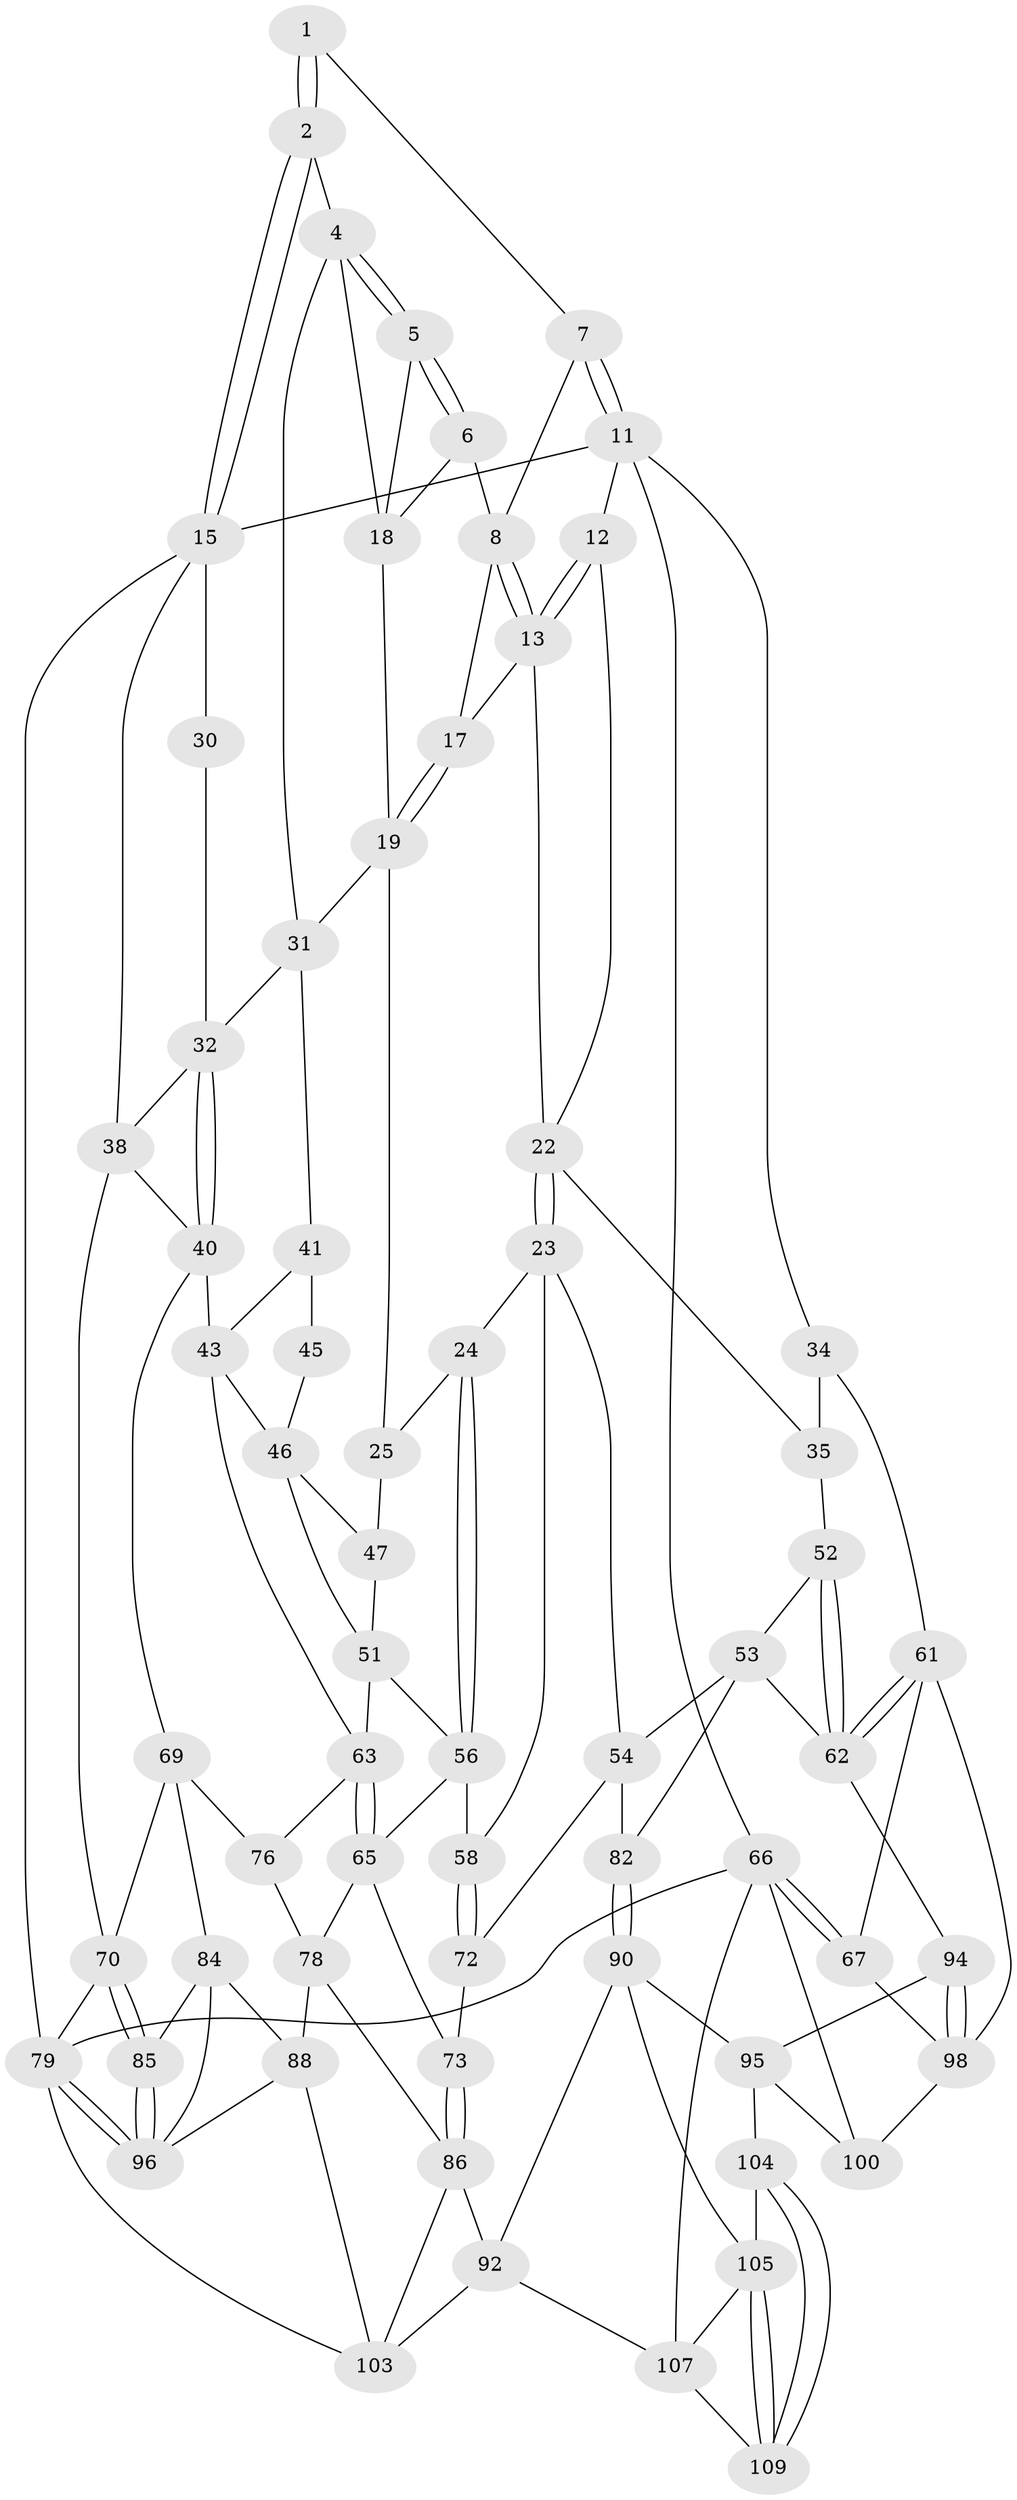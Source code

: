 // original degree distribution, {3: 0.026785714285714284, 6: 0.24107142857142858, 4: 0.24107142857142858, 5: 0.49107142857142855}
// Generated by graph-tools (version 1.1) at 2025/11/02/27/25 16:11:58]
// undirected, 66 vertices, 143 edges
graph export_dot {
graph [start="1"]
  node [color=gray90,style=filled];
  1 [pos="+0.38564289548517505+0"];
  2 [pos="+0+0",super="+3"];
  4 [pos="+0.26590360451107325+0.13272310684998878",super="+21"];
  5 [pos="+0.31998384335638996+0.05201872757096282"];
  6 [pos="+0.3504516918930339+0",super="+10"];
  7 [pos="+0.6807526415717733+0"];
  8 [pos="+0.612174371532466+0",super="+9"];
  11 [pos="+0.977636824802258+0",super="+14"];
  12 [pos="+0.8957548052251465+0"];
  13 [pos="+0.61225691745487+0.15635828613007569",super="+16"];
  15 [pos="+0+0",super="+29"];
  17 [pos="+0.564849772740221+0.16025618059461166"];
  18 [pos="+0.4638737648746687+0.12370623398413953",super="+20"];
  19 [pos="+0.4824873804921471+0.2323785739959495",super="+27"];
  22 [pos="+0.6860417668473913+0.277405177307864",super="+28"];
  23 [pos="+0.6196533613995655+0.32836079003114643",super="+55"];
  24 [pos="+0.5579566674891693+0.32039459030647127"];
  25 [pos="+0.485892375174741+0.2778830365076517",super="+26"];
  30 [pos="+0.05917793171439903+0.14613647439210845"];
  31 [pos="+0.2716454018016362+0.1756810310513168",super="+37"];
  32 [pos="+0.19040337984921313+0.2460390502224129",super="+33"];
  34 [pos="+1+0.16984141266673655",super="+60"];
  35 [pos="+0.9140488127982094+0.30961752204976645",super="+36"];
  38 [pos="+0+0.30687962484934433",super="+39"];
  40 [pos="+0.15949532311897832+0.41611148934459613",super="+44"];
  41 [pos="+0.30347139395770295+0.2729513080930253",super="+42"];
  43 [pos="+0.1795950587654865+0.4354392528261667",super="+50"];
  45 [pos="+0.342746960503902+0.3344590778005706"];
  46 [pos="+0.34985990805323197+0.34127767503766876",super="+49"];
  47 [pos="+0.3968428424991597+0.32691290585641836",super="+48"];
  51 [pos="+0.4170519761080818+0.42987734290877866",super="+57"];
  52 [pos="+0.8609848636313879+0.4441909999540214"];
  53 [pos="+0.7713166528014308+0.5024025774497559",super="+81"];
  54 [pos="+0.7462676878717783+0.5046700776414264",super="+75"];
  56 [pos="+0.4898033014213484+0.43474905093495947",super="+59"];
  58 [pos="+0.588432373800161+0.48636546867345654"];
  61 [pos="+1+0.5934637476101173",super="+68"];
  62 [pos="+1+0.5912609130775994",super="+83"];
  63 [pos="+0.42246878984242675+0.48749583822403786",super="+64"];
  65 [pos="+0.45765525011100766+0.5589976777177862",super="+74"];
  66 [pos="+1+1",super="+111"];
  67 [pos="+1+0.9479733165676278"];
  69 [pos="+0.1730534796230014+0.45216773332602417",super="+77"];
  70 [pos="+0.08338631373627509+0.5448380720684016",super="+71"];
  72 [pos="+0.6023066079346128+0.6493720174795936"];
  73 [pos="+0.5510753375694333+0.6421025559249947"];
  76 [pos="+0.3119692625334278+0.6399139017463944"];
  78 [pos="+0.3751297442104409+0.6549597428560786",super="+87"];
  79 [pos="+0+0.9634236897023057",super="+80"];
  82 [pos="+0.6202473522255882+0.6652219635081266"];
  84 [pos="+0.19020787691505905+0.7215784395694795",super="+89"];
  85 [pos="+0.14612583039022387+0.727155532994318"];
  86 [pos="+0.42546307507615877+0.8052008232604779",super="+93"];
  88 [pos="+0.2893734400585195+0.8164516322109513",super="+102"];
  90 [pos="+0.6180610958908334+0.7934162275138061",super="+91"];
  92 [pos="+0.527862564746286+0.8505867572795209",super="+108"];
  94 [pos="+0.8396250896047118+0.7592191702309422"];
  95 [pos="+0.8347154231334935+0.7652943572637515",super="+101"];
  96 [pos="+0+0.9596729083443571",super="+97"];
  98 [pos="+0.912039952716148+0.8386381244812543",super="+99"];
  100 [pos="+0.873237569866277+0.9343629494630772"];
  103 [pos="+0.3499711538326589+1",super="+112"];
  104 [pos="+0.747120570653993+0.8866963216344804"];
  105 [pos="+0.6511631335008273+0.8494546663710284",super="+106"];
  107 [pos="+0.6287847538551473+1",super="+110"];
  109 [pos="+0.746328006819192+1"];
  1 -- 2;
  1 -- 2;
  1 -- 7;
  2 -- 15;
  2 -- 15;
  2 -- 4;
  4 -- 5;
  4 -- 5;
  4 -- 31;
  4 -- 18;
  5 -- 6;
  5 -- 6;
  5 -- 18;
  6 -- 8;
  6 -- 18;
  7 -- 8;
  7 -- 11;
  7 -- 11;
  8 -- 13;
  8 -- 13;
  8 -- 17;
  11 -- 12;
  11 -- 34;
  11 -- 66;
  11 -- 15;
  12 -- 13;
  12 -- 13;
  12 -- 22;
  13 -- 17;
  13 -- 22;
  15 -- 79;
  15 -- 30;
  15 -- 38;
  17 -- 19;
  17 -- 19;
  18 -- 19;
  19 -- 25;
  19 -- 31;
  22 -- 23;
  22 -- 23;
  22 -- 35;
  23 -- 24;
  23 -- 58;
  23 -- 54;
  24 -- 25;
  24 -- 56;
  24 -- 56;
  25 -- 47 [weight=2];
  30 -- 32;
  31 -- 32;
  31 -- 41;
  32 -- 40;
  32 -- 40;
  32 -- 38;
  34 -- 35 [weight=2];
  34 -- 61;
  35 -- 52;
  38 -- 40;
  38 -- 70;
  40 -- 43;
  40 -- 69;
  41 -- 45 [weight=2];
  41 -- 43;
  43 -- 46;
  43 -- 63;
  45 -- 46;
  46 -- 47;
  46 -- 51;
  47 -- 51;
  51 -- 56;
  51 -- 63;
  52 -- 53;
  52 -- 62;
  52 -- 62;
  53 -- 54;
  53 -- 82;
  53 -- 62;
  54 -- 72;
  54 -- 82;
  56 -- 65;
  56 -- 58;
  58 -- 72;
  58 -- 72;
  61 -- 62;
  61 -- 62;
  61 -- 98;
  61 -- 67;
  62 -- 94;
  63 -- 65;
  63 -- 65;
  63 -- 76;
  65 -- 73;
  65 -- 78;
  66 -- 67;
  66 -- 67;
  66 -- 100;
  66 -- 79;
  66 -- 107;
  67 -- 98;
  69 -- 70;
  69 -- 76;
  69 -- 84;
  70 -- 85;
  70 -- 85;
  70 -- 79;
  72 -- 73;
  73 -- 86;
  73 -- 86;
  76 -- 78;
  78 -- 88;
  78 -- 86;
  79 -- 96;
  79 -- 96;
  79 -- 103;
  82 -- 90;
  82 -- 90;
  84 -- 85;
  84 -- 88;
  84 -- 96;
  85 -- 96;
  85 -- 96;
  86 -- 92;
  86 -- 103;
  88 -- 103;
  88 -- 96;
  90 -- 95;
  90 -- 105;
  90 -- 92;
  92 -- 107;
  92 -- 103;
  94 -- 95;
  94 -- 98;
  94 -- 98;
  95 -- 104;
  95 -- 100;
  98 -- 100;
  104 -- 105;
  104 -- 109;
  104 -- 109;
  105 -- 109;
  105 -- 109;
  105 -- 107;
  107 -- 109;
}
